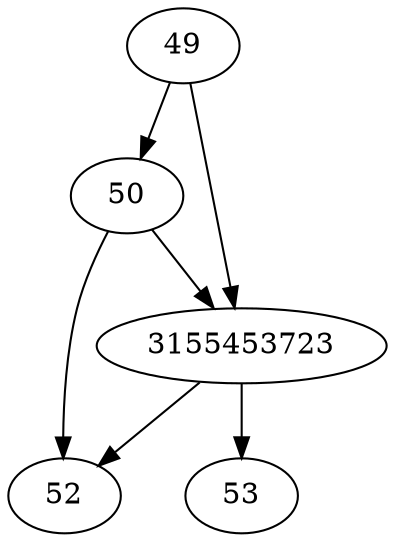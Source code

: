 strict digraph  {
49;
50;
52;
53;
3155453723;
49 -> 50;
49 -> 3155453723;
50 -> 52;
50 -> 3155453723;
3155453723 -> 52;
3155453723 -> 53;
}
